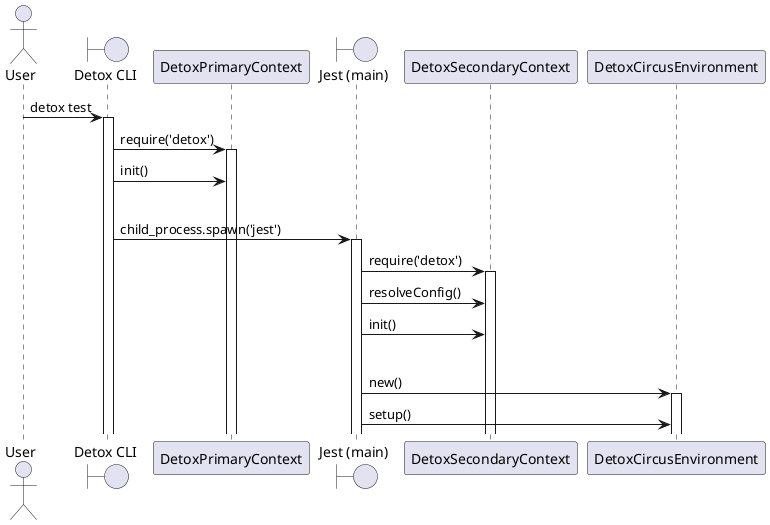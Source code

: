 @startuml

actor User
boundary "Detox CLI" as CLI
participant "DetoxPrimaryContext" as Pri
boundary "Jest (main)" as Jest0
participant "DetoxSecondaryContext" as Sec
participant "DetoxCircusEnvironment" as Env

User -> CLI: detox test
activate CLI
CLI -> Pri: require('detox')
activate Pri
CLI -> Pri: init()
loop while exitCode != 0 and retries > 0
  CLI -> Jest0: child_process.spawn('jest')
  activate Jest0
  Jest0 -> Sec: require('detox')
  activate Sec
  Jest0 -> Sec: resolveConfig()
  Jest0 -> Sec: init()
  loop every test file
    Jest0 -> Env: new()
    activate Env
    Jest0 -> Env: setup()

